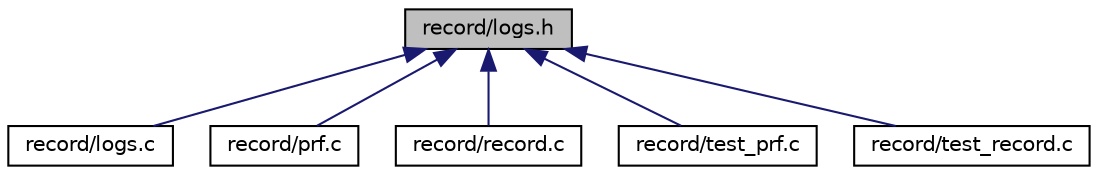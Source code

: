 digraph "record/logs.h"
{
  edge [fontname="Helvetica",fontsize="10",labelfontname="Helvetica",labelfontsize="10"];
  node [fontname="Helvetica",fontsize="10",shape=record];
  Node1 [label="record/logs.h",height=0.2,width=0.4,color="black", fillcolor="grey75", style="filled" fontcolor="black"];
  Node1 -> Node2 [dir="back",color="midnightblue",fontsize="10",style="solid"];
  Node2 [label="record/logs.c",height=0.2,width=0.4,color="black", fillcolor="white", style="filled",URL="$logs_8c.html",tooltip="This file is to define log functions. "];
  Node1 -> Node3 [dir="back",color="midnightblue",fontsize="10",style="solid"];
  Node3 [label="record/prf.c",height=0.2,width=0.4,color="black", fillcolor="white", style="filled",URL="$prf_8c.html",tooltip="This file is to implement the prf. "];
  Node1 -> Node4 [dir="back",color="midnightblue",fontsize="10",style="solid"];
  Node4 [label="record/record.c",height=0.2,width=0.4,color="black", fillcolor="white", style="filled",URL="$record_8c.html",tooltip="This file is to implement the functions to manipulate the modification record. "];
  Node1 -> Node5 [dir="back",color="midnightblue",fontsize="10",style="solid"];
  Node5 [label="record/test_prf.c",height=0.2,width=0.4,color="black", fillcolor="white", style="filled",URL="$test__prf_8c.html",tooltip="This file is to test prf functions. "];
  Node1 -> Node6 [dir="back",color="midnightblue",fontsize="10",style="solid"];
  Node6 [label="record/test_record.c",height=0.2,width=0.4,color="black", fillcolor="white", style="filled",URL="$test__record_8c.html",tooltip="This file is a test application for the modification record. "];
}
